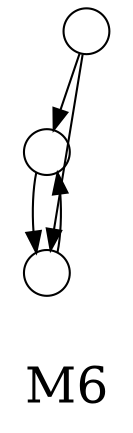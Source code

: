 /*****
GId:108  Count: 17594
*****/

digraph G {
  graph [splines=false overlap=false]
  node  [shape=ellipse, width=0.3, height=0.3, label=""]
  0 ;
  1 ;
  2 ;
  0 -> 2;
  1 -> 0;
  1 -> 2;
  2 -> 0;
  label = "\nM6\n";  fontsize=24;
}
